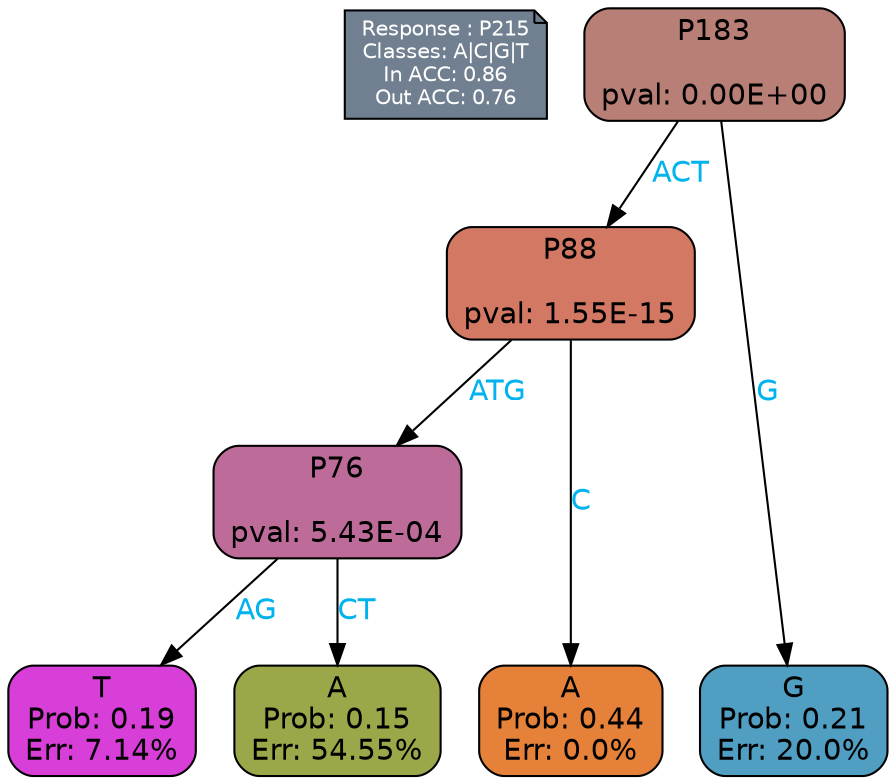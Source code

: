 digraph Tree {
node [shape=box, style="filled, rounded", color="black", fontname=helvetica] ;
graph [ranksep=equally, splines=polylines, bgcolor=transparent, dpi=600] ;
edge [fontname=helvetica] ;
LEGEND [label="Response : P215
Classes: A|C|G|T
In ACC: 0.86
Out ACC: 0.76
",shape=note,align=left,style=filled,fillcolor="slategray",fontcolor="white",fontsize=10];1 [label="P183

pval: 0.00E+00", fillcolor="#b87f77"] ;
2 [label="P88

pval: 1.55E-15", fillcolor="#d37863"] ;
3 [label="P76

pval: 5.43E-04", fillcolor="#bd6c99"] ;
4 [label="T
Prob: 0.19
Err: 7.14%", fillcolor="#d83ed8"] ;
5 [label="A
Prob: 0.15
Err: 54.55%", fillcolor="#9ba748"] ;
6 [label="A
Prob: 0.44
Err: 0.0%", fillcolor="#e58139"] ;
7 [label="G
Prob: 0.21
Err: 20.0%", fillcolor="#509ec2"] ;
1 -> 2 [label="ACT",fontcolor=deepskyblue2] ;
1 -> 7 [label="G",fontcolor=deepskyblue2] ;
2 -> 3 [label="ATG",fontcolor=deepskyblue2] ;
2 -> 6 [label="C",fontcolor=deepskyblue2] ;
3 -> 4 [label="AG",fontcolor=deepskyblue2] ;
3 -> 5 [label="CT",fontcolor=deepskyblue2] ;
{rank = same; 4;5;6;7;}{rank = same; LEGEND;1;}}